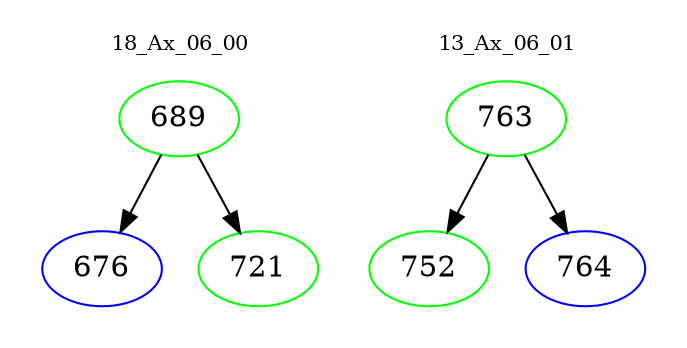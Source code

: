 digraph{
subgraph cluster_0 {
color = white
label = "18_Ax_06_00";
fontsize=10;
T0_689 [label="689", color="green"]
T0_689 -> T0_676 [color="black"]
T0_676 [label="676", color="blue"]
T0_689 -> T0_721 [color="black"]
T0_721 [label="721", color="green"]
}
subgraph cluster_1 {
color = white
label = "13_Ax_06_01";
fontsize=10;
T1_763 [label="763", color="green"]
T1_763 -> T1_752 [color="black"]
T1_752 [label="752", color="green"]
T1_763 -> T1_764 [color="black"]
T1_764 [label="764", color="blue"]
}
}
